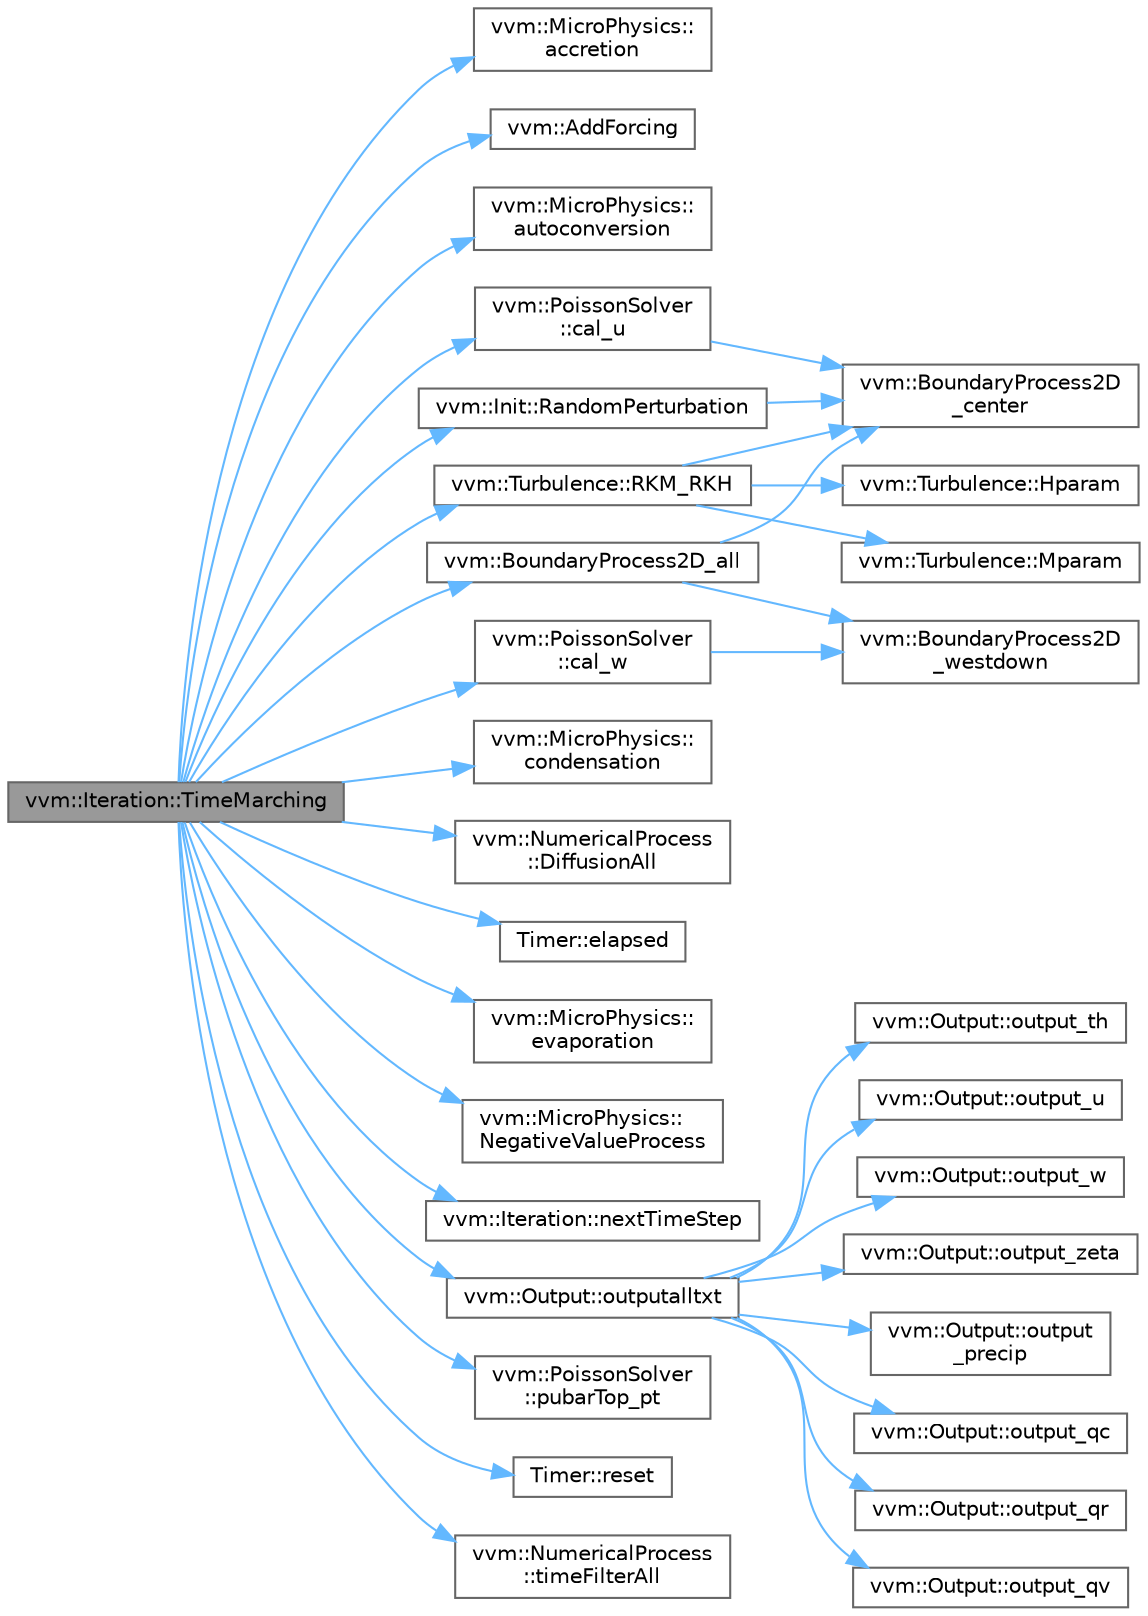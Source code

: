 digraph "vvm::Iteration::TimeMarching"
{
 // INTERACTIVE_SVG=YES
 // LATEX_PDF_SIZE
  bgcolor="transparent";
  edge [fontname=Helvetica,fontsize=10,labelfontname=Helvetica,labelfontsize=10];
  node [fontname=Helvetica,fontsize=10,shape=box,height=0.2,width=0.4];
  rankdir="LR";
  Node1 [id="Node000001",label="vvm::Iteration::TimeMarching",height=0.2,width=0.4,color="gray40", fillcolor="grey60", style="filled", fontcolor="black",tooltip=" "];
  Node1 -> Node2 [id="edge1_Node000001_Node000002",color="steelblue1",style="solid",tooltip=" "];
  Node2 [id="Node000002",label="vvm::MicroPhysics::\laccretion",height=0.2,width=0.4,color="grey40", fillcolor="white", style="filled",URL="$classvvm_1_1MicroPhysics.html#a124b68c95137705e772e933f3ff388c9",tooltip=" "];
  Node1 -> Node3 [id="edge2_Node000001_Node000003",color="steelblue1",style="solid",tooltip=" "];
  Node3 [id="Node000003",label="vvm::AddForcing",height=0.2,width=0.4,color="grey40", fillcolor="white", style="filled",URL="$classvvm.html#ae95d349fc79929ad9bd5b95e3cd97c0b",tooltip=" "];
  Node1 -> Node4 [id="edge3_Node000001_Node000004",color="steelblue1",style="solid",tooltip=" "];
  Node4 [id="Node000004",label="vvm::MicroPhysics::\lautoconversion",height=0.2,width=0.4,color="grey40", fillcolor="white", style="filled",URL="$classvvm_1_1MicroPhysics.html#a30ea0fb37f59a0c9196225aa460049e1",tooltip=" "];
  Node1 -> Node5 [id="edge4_Node000001_Node000005",color="steelblue1",style="solid",tooltip=" "];
  Node5 [id="Node000005",label="vvm::BoundaryProcess2D_all",height=0.2,width=0.4,color="grey40", fillcolor="white", style="filled",URL="$classvvm.html#a6705cde5fa3af6757387eea6f7565522",tooltip=" "];
  Node5 -> Node6 [id="edge5_Node000005_Node000006",color="steelblue1",style="solid",tooltip=" "];
  Node6 [id="Node000006",label="vvm::BoundaryProcess2D\l_center",height=0.2,width=0.4,color="grey40", fillcolor="white", style="filled",URL="$classvvm.html#a26777567d798e7a46a54a9adc5d7242f",tooltip=" "];
  Node5 -> Node7 [id="edge6_Node000005_Node000007",color="steelblue1",style="solid",tooltip=" "];
  Node7 [id="Node000007",label="vvm::BoundaryProcess2D\l_westdown",height=0.2,width=0.4,color="grey40", fillcolor="white", style="filled",URL="$classvvm.html#ac41a46f58ad272f540b96ad68895f88d",tooltip=" "];
  Node1 -> Node8 [id="edge7_Node000001_Node000008",color="steelblue1",style="solid",tooltip=" "];
  Node8 [id="Node000008",label="vvm::PoissonSolver\l::cal_u",height=0.2,width=0.4,color="grey40", fillcolor="white", style="filled",URL="$classvvm_1_1PoissonSolver.html#a741f59b97f794a79a15fd919b3b2501e",tooltip=" "];
  Node8 -> Node6 [id="edge8_Node000008_Node000006",color="steelblue1",style="solid",tooltip=" "];
  Node1 -> Node9 [id="edge9_Node000001_Node000009",color="steelblue1",style="solid",tooltip=" "];
  Node9 [id="Node000009",label="vvm::PoissonSolver\l::cal_w",height=0.2,width=0.4,color="grey40", fillcolor="white", style="filled",URL="$classvvm_1_1PoissonSolver.html#ab342116991ca90ab52360e23009c67f3",tooltip=" "];
  Node9 -> Node7 [id="edge10_Node000009_Node000007",color="steelblue1",style="solid",tooltip=" "];
  Node1 -> Node10 [id="edge11_Node000001_Node000010",color="steelblue1",style="solid",tooltip=" "];
  Node10 [id="Node000010",label="vvm::MicroPhysics::\lcondensation",height=0.2,width=0.4,color="grey40", fillcolor="white", style="filled",URL="$classvvm_1_1MicroPhysics.html#a0e14e9f52aabebc378538378e39da16f",tooltip=" "];
  Node1 -> Node11 [id="edge12_Node000001_Node000011",color="steelblue1",style="solid",tooltip=" "];
  Node11 [id="Node000011",label="vvm::NumericalProcess\l::DiffusionAll",height=0.2,width=0.4,color="grey40", fillcolor="white", style="filled",URL="$classvvm_1_1NumericalProcess.html#af957f24ef2b340e54548d85ae4bfb0e6",tooltip=" "];
  Node1 -> Node12 [id="edge13_Node000001_Node000012",color="steelblue1",style="solid",tooltip=" "];
  Node12 [id="Node000012",label="Timer::elapsed",height=0.2,width=0.4,color="grey40", fillcolor="white", style="filled",URL="$classTimer.html#a6a89a613c2af9b0d1e5f7e4ba9e46c54",tooltip=" "];
  Node1 -> Node13 [id="edge14_Node000001_Node000013",color="steelblue1",style="solid",tooltip=" "];
  Node13 [id="Node000013",label="vvm::MicroPhysics::\levaporation",height=0.2,width=0.4,color="grey40", fillcolor="white", style="filled",URL="$classvvm_1_1MicroPhysics.html#aaaad239d8aa4db479cde21ce4ce12a65",tooltip=" "];
  Node1 -> Node14 [id="edge15_Node000001_Node000014",color="steelblue1",style="solid",tooltip=" "];
  Node14 [id="Node000014",label="vvm::MicroPhysics::\lNegativeValueProcess",height=0.2,width=0.4,color="grey40", fillcolor="white", style="filled",URL="$classvvm_1_1MicroPhysics.html#aff5f0dc202584c522dc22f107066471a",tooltip=" "];
  Node1 -> Node15 [id="edge16_Node000001_Node000015",color="steelblue1",style="solid",tooltip=" "];
  Node15 [id="Node000015",label="vvm::Iteration::nextTimeStep",height=0.2,width=0.4,color="grey40", fillcolor="white", style="filled",URL="$classvvm_1_1Iteration.html#a7361c2259d88bae814952372e453d5b2",tooltip=" "];
  Node1 -> Node16 [id="edge17_Node000001_Node000016",color="steelblue1",style="solid",tooltip=" "];
  Node16 [id="Node000016",label="vvm::Output::outputalltxt",height=0.2,width=0.4,color="grey40", fillcolor="white", style="filled",URL="$classvvm_1_1Output.html#abf32c08daaba540cf852243e6a904835",tooltip=" "];
  Node16 -> Node17 [id="edge18_Node000016_Node000017",color="steelblue1",style="solid",tooltip=" "];
  Node17 [id="Node000017",label="vvm::Output::output\l_precip",height=0.2,width=0.4,color="grey40", fillcolor="white", style="filled",URL="$classvvm_1_1Output.html#a5f60310cf6dbe216408ac4020aa0d0c9",tooltip=" "];
  Node16 -> Node18 [id="edge19_Node000016_Node000018",color="steelblue1",style="solid",tooltip=" "];
  Node18 [id="Node000018",label="vvm::Output::output_qc",height=0.2,width=0.4,color="grey40", fillcolor="white", style="filled",URL="$classvvm_1_1Output.html#a30b27cef0b95e792ad1ba625e993a743",tooltip=" "];
  Node16 -> Node19 [id="edge20_Node000016_Node000019",color="steelblue1",style="solid",tooltip=" "];
  Node19 [id="Node000019",label="vvm::Output::output_qr",height=0.2,width=0.4,color="grey40", fillcolor="white", style="filled",URL="$classvvm_1_1Output.html#a9e6bf4ba228d2575c307961372cba804",tooltip=" "];
  Node16 -> Node20 [id="edge21_Node000016_Node000020",color="steelblue1",style="solid",tooltip=" "];
  Node20 [id="Node000020",label="vvm::Output::output_qv",height=0.2,width=0.4,color="grey40", fillcolor="white", style="filled",URL="$classvvm_1_1Output.html#a2197b1f9f9cfedc15d59524ca9acf69d",tooltip=" "];
  Node16 -> Node21 [id="edge22_Node000016_Node000021",color="steelblue1",style="solid",tooltip=" "];
  Node21 [id="Node000021",label="vvm::Output::output_th",height=0.2,width=0.4,color="grey40", fillcolor="white", style="filled",URL="$classvvm_1_1Output.html#aba77660d258a4d18bc317ef3a63ee492",tooltip=" "];
  Node16 -> Node22 [id="edge23_Node000016_Node000022",color="steelblue1",style="solid",tooltip=" "];
  Node22 [id="Node000022",label="vvm::Output::output_u",height=0.2,width=0.4,color="grey40", fillcolor="white", style="filled",URL="$classvvm_1_1Output.html#a5d7995388ff6d4333e977b41cb79bb2e",tooltip=" "];
  Node16 -> Node23 [id="edge24_Node000016_Node000023",color="steelblue1",style="solid",tooltip=" "];
  Node23 [id="Node000023",label="vvm::Output::output_w",height=0.2,width=0.4,color="grey40", fillcolor="white", style="filled",URL="$classvvm_1_1Output.html#a10742076e0ddb2316f01b0ce72f35659",tooltip=" "];
  Node16 -> Node24 [id="edge25_Node000016_Node000024",color="steelblue1",style="solid",tooltip=" "];
  Node24 [id="Node000024",label="vvm::Output::output_zeta",height=0.2,width=0.4,color="grey40", fillcolor="white", style="filled",URL="$classvvm_1_1Output.html#a3fd1528c928c03f0453c7edc1e29dece",tooltip=" "];
  Node1 -> Node25 [id="edge26_Node000001_Node000025",color="steelblue1",style="solid",tooltip=" "];
  Node25 [id="Node000025",label="vvm::PoissonSolver\l::pubarTop_pt",height=0.2,width=0.4,color="grey40", fillcolor="white", style="filled",URL="$classvvm_1_1PoissonSolver.html#a47ac6e26a9dde6ed72a178dcb92d3bab",tooltip=" "];
  Node1 -> Node26 [id="edge27_Node000001_Node000026",color="steelblue1",style="solid",tooltip=" "];
  Node26 [id="Node000026",label="vvm::Init::RandomPerturbation",height=0.2,width=0.4,color="grey40", fillcolor="white", style="filled",URL="$classvvm_1_1Init.html#a3bf05b218724366e0d64ca1199d90b56",tooltip=" "];
  Node26 -> Node6 [id="edge28_Node000026_Node000006",color="steelblue1",style="solid",tooltip=" "];
  Node1 -> Node27 [id="edge29_Node000001_Node000027",color="steelblue1",style="solid",tooltip=" "];
  Node27 [id="Node000027",label="Timer::reset",height=0.2,width=0.4,color="grey40", fillcolor="white", style="filled",URL="$classTimer.html#a9020542d73357a4eef512eefaf57524b",tooltip=" "];
  Node1 -> Node28 [id="edge30_Node000001_Node000028",color="steelblue1",style="solid",tooltip=" "];
  Node28 [id="Node000028",label="vvm::Turbulence::RKM_RKH",height=0.2,width=0.4,color="grey40", fillcolor="white", style="filled",URL="$classvvm_1_1Turbulence.html#a185fc473b3b03bb21f78b66ccfccf8cd",tooltip=" "];
  Node28 -> Node6 [id="edge31_Node000028_Node000006",color="steelblue1",style="solid",tooltip=" "];
  Node28 -> Node29 [id="edge32_Node000028_Node000029",color="steelblue1",style="solid",tooltip=" "];
  Node29 [id="Node000029",label="vvm::Turbulence::Hparam",height=0.2,width=0.4,color="grey40", fillcolor="white", style="filled",URL="$classvvm_1_1Turbulence.html#a4f13f8001d9ac3848a59ad7be7244c4b",tooltip=" "];
  Node28 -> Node30 [id="edge33_Node000028_Node000030",color="steelblue1",style="solid",tooltip=" "];
  Node30 [id="Node000030",label="vvm::Turbulence::Mparam",height=0.2,width=0.4,color="grey40", fillcolor="white", style="filled",URL="$classvvm_1_1Turbulence.html#a2fc2dfe1fe2ac9aa6c7a1c96a889d2fa",tooltip=" "];
  Node1 -> Node31 [id="edge34_Node000001_Node000031",color="steelblue1",style="solid",tooltip=" "];
  Node31 [id="Node000031",label="vvm::NumericalProcess\l::timeFilterAll",height=0.2,width=0.4,color="grey40", fillcolor="white", style="filled",URL="$classvvm_1_1NumericalProcess.html#a50d5ee2c262e719af840f7f53424e70b",tooltip=" "];
}
